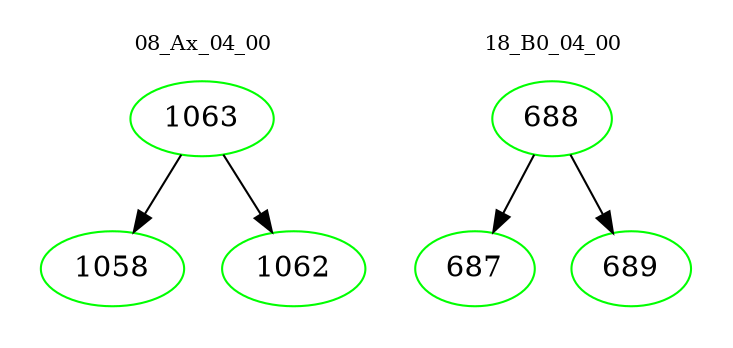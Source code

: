 digraph{
subgraph cluster_0 {
color = white
label = "08_Ax_04_00";
fontsize=10;
T0_1063 [label="1063", color="green"]
T0_1063 -> T0_1058 [color="black"]
T0_1058 [label="1058", color="green"]
T0_1063 -> T0_1062 [color="black"]
T0_1062 [label="1062", color="green"]
}
subgraph cluster_1 {
color = white
label = "18_B0_04_00";
fontsize=10;
T1_688 [label="688", color="green"]
T1_688 -> T1_687 [color="black"]
T1_687 [label="687", color="green"]
T1_688 -> T1_689 [color="black"]
T1_689 [label="689", color="green"]
}
}
